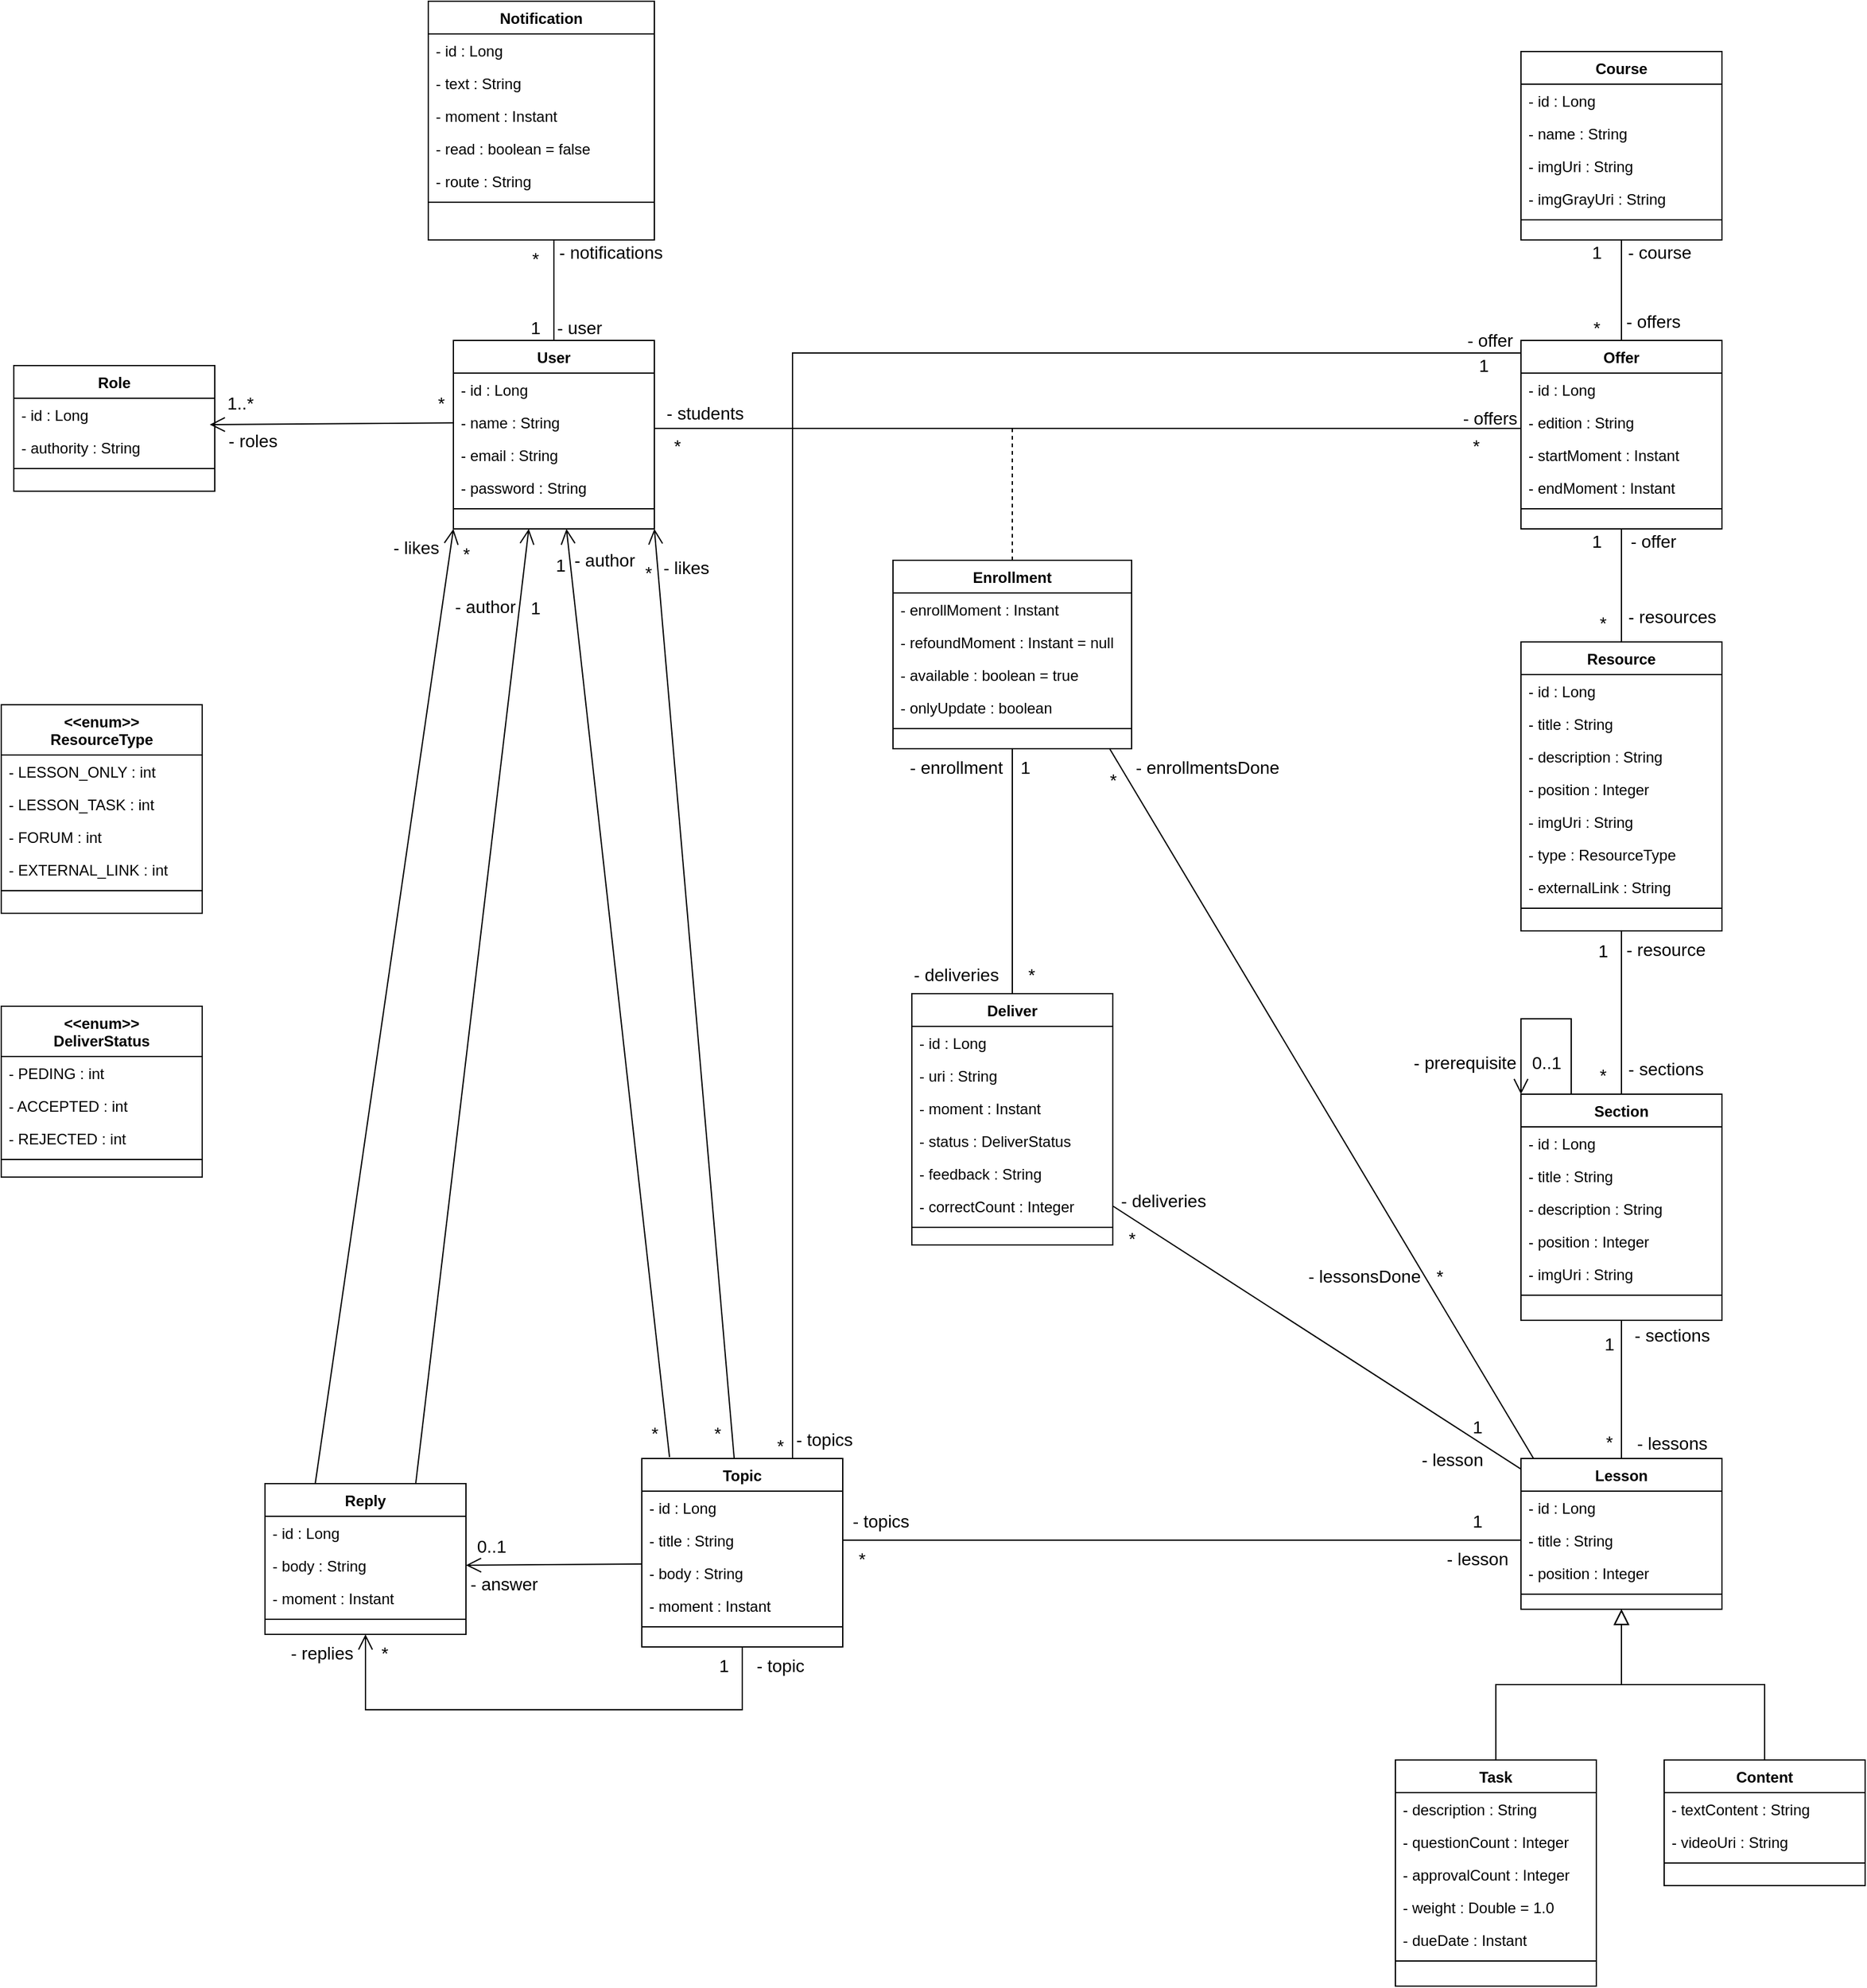 <mxfile version="20.3.0" type="device"><diagram id="C5RBs43oDa-KdzZeNtuy" name="Page-1"><mxGraphModel dx="2231" dy="2492" grid="1" gridSize="10" guides="1" tooltips="1" connect="1" arrows="1" fold="1" page="1" pageScale="1" pageWidth="827" pageHeight="1169" math="0" shadow="0"><root><mxCell id="WIyWlLk6GJQsqaUBKTNV-0"/><mxCell id="WIyWlLk6GJQsqaUBKTNV-1" parent="WIyWlLk6GJQsqaUBKTNV-0"/><mxCell id="ud2MVOKziiOfynTDVu63-86" style="edgeStyle=entityRelationEdgeStyle;rounded=0;jumpSize=6;orthogonalLoop=1;jettySize=auto;html=1;entryX=0.75;entryY=1;entryDx=0;entryDy=0;strokeWidth=1;fontFamily=Helvetica;fontSize=14;startArrow=none;startFill=0;endArrow=none;endFill=0;startSize=6;endSize=10;exitX=0.25;exitY=0;exitDx=0;exitDy=0;" edge="1" parent="WIyWlLk6GJQsqaUBKTNV-1" source="zkfFHV4jXpPFQw0GAbJ--0" target="ud2MVOKziiOfynTDVu63-80"><mxGeometry relative="1" as="geometry"/></mxCell><mxCell id="ud2MVOKziiOfynTDVu63-101" style="edgeStyle=none;rounded=0;jumpSize=6;orthogonalLoop=1;jettySize=auto;html=1;entryX=1;entryY=0.5;entryDx=0;entryDy=0;strokeWidth=1;fontFamily=Helvetica;fontSize=14;startArrow=none;startFill=0;endArrow=none;endFill=0;startSize=6;endSize=10;" edge="1" parent="WIyWlLk6GJQsqaUBKTNV-1" source="zkfFHV4jXpPFQw0GAbJ--0" target="ud2MVOKziiOfynTDVu63-93"><mxGeometry relative="1" as="geometry"/></mxCell><mxCell id="zkfFHV4jXpPFQw0GAbJ--0" value="Lesson" style="swimlane;fontStyle=1;align=center;verticalAlign=top;childLayout=stackLayout;horizontal=1;startSize=26;horizontalStack=0;resizeParent=1;resizeLast=0;collapsible=1;marginBottom=0;rounded=0;shadow=0;strokeWidth=1;" parent="WIyWlLk6GJQsqaUBKTNV-1" vertex="1"><mxGeometry x="670" y="520" width="160" height="120" as="geometry"><mxRectangle x="230" y="140" width="160" height="26" as="alternateBounds"/></mxGeometry></mxCell><mxCell id="zkfFHV4jXpPFQw0GAbJ--1" value="- id : Long" style="text;align=left;verticalAlign=top;spacingLeft=4;spacingRight=4;overflow=hidden;rotatable=0;points=[[0,0.5],[1,0.5]];portConstraint=eastwest;" parent="zkfFHV4jXpPFQw0GAbJ--0" vertex="1"><mxGeometry y="26" width="160" height="26" as="geometry"/></mxCell><mxCell id="zkfFHV4jXpPFQw0GAbJ--2" value="- title : String" style="text;align=left;verticalAlign=top;spacingLeft=4;spacingRight=4;overflow=hidden;rotatable=0;points=[[0,0.5],[1,0.5]];portConstraint=eastwest;rounded=0;shadow=0;html=0;" parent="zkfFHV4jXpPFQw0GAbJ--0" vertex="1"><mxGeometry y="52" width="160" height="26" as="geometry"/></mxCell><mxCell id="zkfFHV4jXpPFQw0GAbJ--3" value="- position : Integer" style="text;align=left;verticalAlign=top;spacingLeft=4;spacingRight=4;overflow=hidden;rotatable=0;points=[[0,0.5],[1,0.5]];portConstraint=eastwest;rounded=0;shadow=0;html=0;" parent="zkfFHV4jXpPFQw0GAbJ--0" vertex="1"><mxGeometry y="78" width="160" height="26" as="geometry"/></mxCell><mxCell id="zkfFHV4jXpPFQw0GAbJ--4" value="" style="line;html=1;strokeWidth=1;align=left;verticalAlign=middle;spacingTop=-1;spacingLeft=3;spacingRight=3;rotatable=0;labelPosition=right;points=[];portConstraint=eastwest;" parent="zkfFHV4jXpPFQw0GAbJ--0" vertex="1"><mxGeometry y="104" width="160" height="8" as="geometry"/></mxCell><mxCell id="zkfFHV4jXpPFQw0GAbJ--6" value="Task" style="swimlane;fontStyle=1;align=center;verticalAlign=top;childLayout=stackLayout;horizontal=1;startSize=26;horizontalStack=0;resizeParent=1;resizeLast=0;collapsible=1;marginBottom=0;rounded=0;shadow=0;strokeWidth=1;" parent="WIyWlLk6GJQsqaUBKTNV-1" vertex="1"><mxGeometry x="570" y="760" width="160" height="180" as="geometry"><mxRectangle x="130" y="380" width="160" height="26" as="alternateBounds"/></mxGeometry></mxCell><mxCell id="zkfFHV4jXpPFQw0GAbJ--7" value="- description : String" style="text;align=left;verticalAlign=top;spacingLeft=4;spacingRight=4;overflow=hidden;rotatable=0;points=[[0,0.5],[1,0.5]];portConstraint=eastwest;" parent="zkfFHV4jXpPFQw0GAbJ--6" vertex="1"><mxGeometry y="26" width="160" height="26" as="geometry"/></mxCell><mxCell id="zkfFHV4jXpPFQw0GAbJ--8" value="- questionCount : Integer" style="text;align=left;verticalAlign=top;spacingLeft=4;spacingRight=4;overflow=hidden;rotatable=0;points=[[0,0.5],[1,0.5]];portConstraint=eastwest;rounded=0;shadow=0;html=0;" parent="zkfFHV4jXpPFQw0GAbJ--6" vertex="1"><mxGeometry y="52" width="160" height="26" as="geometry"/></mxCell><mxCell id="ud2MVOKziiOfynTDVu63-1" value="- approvalCount : Integer" style="text;align=left;verticalAlign=top;spacingLeft=4;spacingRight=4;overflow=hidden;rotatable=0;points=[[0,0.5],[1,0.5]];portConstraint=eastwest;rounded=0;shadow=0;html=0;" vertex="1" parent="zkfFHV4jXpPFQw0GAbJ--6"><mxGeometry y="78" width="160" height="26" as="geometry"/></mxCell><mxCell id="ud2MVOKziiOfynTDVu63-2" value="- weight : Double = 1.0" style="text;align=left;verticalAlign=top;spacingLeft=4;spacingRight=4;overflow=hidden;rotatable=0;points=[[0,0.5],[1,0.5]];portConstraint=eastwest;rounded=0;shadow=0;html=0;" vertex="1" parent="zkfFHV4jXpPFQw0GAbJ--6"><mxGeometry y="104" width="160" height="26" as="geometry"/></mxCell><mxCell id="ud2MVOKziiOfynTDVu63-3" value="- dueDate : Instant" style="text;align=left;verticalAlign=top;spacingLeft=4;spacingRight=4;overflow=hidden;rotatable=0;points=[[0,0.5],[1,0.5]];portConstraint=eastwest;rounded=0;shadow=0;html=0;" vertex="1" parent="zkfFHV4jXpPFQw0GAbJ--6"><mxGeometry y="130" width="160" height="26" as="geometry"/></mxCell><mxCell id="zkfFHV4jXpPFQw0GAbJ--9" value="" style="line;html=1;strokeWidth=1;align=left;verticalAlign=middle;spacingTop=-1;spacingLeft=3;spacingRight=3;rotatable=0;labelPosition=right;points=[];portConstraint=eastwest;" parent="zkfFHV4jXpPFQw0GAbJ--6" vertex="1"><mxGeometry y="156" width="160" height="8" as="geometry"/></mxCell><mxCell id="zkfFHV4jXpPFQw0GAbJ--12" value="" style="endArrow=block;endSize=10;endFill=0;shadow=0;strokeWidth=1;rounded=0;edgeStyle=elbowEdgeStyle;elbow=vertical;" parent="WIyWlLk6GJQsqaUBKTNV-1" source="zkfFHV4jXpPFQw0GAbJ--6" target="zkfFHV4jXpPFQw0GAbJ--0" edge="1"><mxGeometry width="160" relative="1" as="geometry"><mxPoint x="650" y="603" as="sourcePoint"/><mxPoint x="650" y="603" as="targetPoint"/></mxGeometry></mxCell><mxCell id="zkfFHV4jXpPFQw0GAbJ--13" value="Content" style="swimlane;fontStyle=1;align=center;verticalAlign=top;childLayout=stackLayout;horizontal=1;startSize=26;horizontalStack=0;resizeParent=1;resizeLast=0;collapsible=1;marginBottom=0;rounded=0;shadow=0;strokeWidth=1;labelBackgroundColor=none;" parent="WIyWlLk6GJQsqaUBKTNV-1" vertex="1"><mxGeometry x="784" y="760" width="160" height="100" as="geometry"><mxRectangle x="340" y="380" width="170" height="26" as="alternateBounds"/></mxGeometry></mxCell><mxCell id="zkfFHV4jXpPFQw0GAbJ--14" value="- textContent : String" style="text;align=left;verticalAlign=top;spacingLeft=4;spacingRight=4;overflow=hidden;rotatable=0;points=[[0,0.5],[1,0.5]];portConstraint=eastwest;" parent="zkfFHV4jXpPFQw0GAbJ--13" vertex="1"><mxGeometry y="26" width="160" height="26" as="geometry"/></mxCell><mxCell id="ud2MVOKziiOfynTDVu63-0" value="- videoUri : String" style="text;align=left;verticalAlign=top;spacingLeft=4;spacingRight=4;overflow=hidden;rotatable=0;points=[[0,0.5],[1,0.5]];portConstraint=eastwest;labelBackgroundColor=#FFFFFF;" vertex="1" parent="zkfFHV4jXpPFQw0GAbJ--13"><mxGeometry y="52" width="160" height="26" as="geometry"/></mxCell><mxCell id="zkfFHV4jXpPFQw0GAbJ--15" value="" style="line;html=1;strokeWidth=1;align=left;verticalAlign=middle;spacingTop=-1;spacingLeft=3;spacingRight=3;rotatable=0;labelPosition=right;points=[];portConstraint=eastwest;" parent="zkfFHV4jXpPFQw0GAbJ--13" vertex="1"><mxGeometry y="78" width="160" height="8" as="geometry"/></mxCell><mxCell id="zkfFHV4jXpPFQw0GAbJ--16" value="" style="endArrow=block;endSize=10;endFill=0;shadow=0;strokeWidth=1;rounded=0;edgeStyle=elbowEdgeStyle;elbow=vertical;" parent="WIyWlLk6GJQsqaUBKTNV-1" source="zkfFHV4jXpPFQw0GAbJ--13" target="zkfFHV4jXpPFQw0GAbJ--0" edge="1"><mxGeometry width="160" relative="1" as="geometry"><mxPoint x="660" y="773" as="sourcePoint"/><mxPoint x="760" y="671" as="targetPoint"/></mxGeometry></mxCell><mxCell id="ud2MVOKziiOfynTDVu63-9" style="edgeStyle=orthogonalEdgeStyle;rounded=0;orthogonalLoop=1;jettySize=auto;html=1;entryX=0.5;entryY=0;entryDx=0;entryDy=0;endArrow=none;endFill=0;" edge="1" parent="WIyWlLk6GJQsqaUBKTNV-1" source="ud2MVOKziiOfynTDVu63-4" target="zkfFHV4jXpPFQw0GAbJ--0"><mxGeometry relative="1" as="geometry"/></mxCell><mxCell id="ud2MVOKziiOfynTDVu63-13" value="1" style="edgeLabel;html=1;align=center;verticalAlign=middle;resizable=0;points=[];fontSize=14;" vertex="1" connectable="0" parent="ud2MVOKziiOfynTDVu63-9"><mxGeometry x="-0.817" y="1" relative="1" as="geometry"><mxPoint x="-11" y="9" as="offset"/></mxGeometry></mxCell><mxCell id="ud2MVOKziiOfynTDVu63-14" value="- lessons" style="edgeLabel;html=1;align=center;verticalAlign=middle;resizable=0;points=[];fontSize=14;" vertex="1" connectable="0" parent="ud2MVOKziiOfynTDVu63-9"><mxGeometry x="-0.45" y="1" relative="1" as="geometry"><mxPoint x="39" y="67" as="offset"/></mxGeometry></mxCell><mxCell id="ud2MVOKziiOfynTDVu63-15" value="*" style="edgeLabel;html=1;align=center;verticalAlign=middle;resizable=0;points=[];fontSize=14;" vertex="1" connectable="0" parent="ud2MVOKziiOfynTDVu63-9"><mxGeometry x="0.75" relative="1" as="geometry"><mxPoint x="-10" as="offset"/></mxGeometry></mxCell><mxCell id="ud2MVOKziiOfynTDVu63-16" value="- sections" style="edgeLabel;html=1;align=center;verticalAlign=middle;resizable=0;points=[];fontSize=14;" vertex="1" connectable="0" parent="ud2MVOKziiOfynTDVu63-9"><mxGeometry x="0.667" relative="1" as="geometry"><mxPoint x="40" y="-80" as="offset"/></mxGeometry></mxCell><mxCell id="ud2MVOKziiOfynTDVu63-12" style="edgeStyle=orthogonalEdgeStyle;rounded=0;orthogonalLoop=1;jettySize=auto;html=1;endArrow=open;endFill=0;entryX=0;entryY=0;entryDx=0;entryDy=0;startArrow=none;startFill=0;strokeWidth=1;endSize=10;startSize=6;jumpSize=6;" edge="1" parent="WIyWlLk6GJQsqaUBKTNV-1" source="ud2MVOKziiOfynTDVu63-4" target="ud2MVOKziiOfynTDVu63-4"><mxGeometry relative="1" as="geometry"><mxPoint x="670" y="170" as="targetPoint"/><Array as="points"><mxPoint x="710" y="170"/><mxPoint x="670" y="170"/></Array></mxGeometry></mxCell><mxCell id="ud2MVOKziiOfynTDVu63-17" value="0..1" style="edgeLabel;html=1;align=center;verticalAlign=middle;resizable=0;points=[];fontSize=14;" vertex="1" connectable="0" parent="ud2MVOKziiOfynTDVu63-12"><mxGeometry x="0.688" y="2" relative="1" as="geometry"><mxPoint x="18" as="offset"/></mxGeometry></mxCell><mxCell id="ud2MVOKziiOfynTDVu63-4" value="Section" style="swimlane;fontStyle=1;align=center;verticalAlign=top;childLayout=stackLayout;horizontal=1;startSize=26;horizontalStack=0;resizeParent=1;resizeLast=0;collapsible=1;marginBottom=0;rounded=0;shadow=0;strokeWidth=1;" vertex="1" parent="WIyWlLk6GJQsqaUBKTNV-1"><mxGeometry x="670" y="230" width="160" height="180" as="geometry"><mxRectangle x="230" y="140" width="160" height="26" as="alternateBounds"/></mxGeometry></mxCell><mxCell id="ud2MVOKziiOfynTDVu63-5" value="- id : Long" style="text;align=left;verticalAlign=top;spacingLeft=4;spacingRight=4;overflow=hidden;rotatable=0;points=[[0,0.5],[1,0.5]];portConstraint=eastwest;" vertex="1" parent="ud2MVOKziiOfynTDVu63-4"><mxGeometry y="26" width="160" height="26" as="geometry"/></mxCell><mxCell id="ud2MVOKziiOfynTDVu63-6" value="- title : String" style="text;align=left;verticalAlign=top;spacingLeft=4;spacingRight=4;overflow=hidden;rotatable=0;points=[[0,0.5],[1,0.5]];portConstraint=eastwest;rounded=0;shadow=0;html=0;" vertex="1" parent="ud2MVOKziiOfynTDVu63-4"><mxGeometry y="52" width="160" height="26" as="geometry"/></mxCell><mxCell id="ud2MVOKziiOfynTDVu63-7" value="- description : String" style="text;align=left;verticalAlign=top;spacingLeft=4;spacingRight=4;overflow=hidden;rotatable=0;points=[[0,0.5],[1,0.5]];portConstraint=eastwest;rounded=0;shadow=0;html=0;" vertex="1" parent="ud2MVOKziiOfynTDVu63-4"><mxGeometry y="78" width="160" height="26" as="geometry"/></mxCell><mxCell id="ud2MVOKziiOfynTDVu63-10" value="- position : Integer" style="text;align=left;verticalAlign=top;spacingLeft=4;spacingRight=4;overflow=hidden;rotatable=0;points=[[0,0.5],[1,0.5]];portConstraint=eastwest;rounded=0;shadow=0;html=0;" vertex="1" parent="ud2MVOKziiOfynTDVu63-4"><mxGeometry y="104" width="160" height="26" as="geometry"/></mxCell><mxCell id="ud2MVOKziiOfynTDVu63-11" value="- imgUri : String" style="text;align=left;verticalAlign=top;spacingLeft=4;spacingRight=4;overflow=hidden;rotatable=0;points=[[0,0.5],[1,0.5]];portConstraint=eastwest;rounded=0;shadow=0;html=0;" vertex="1" parent="ud2MVOKziiOfynTDVu63-4"><mxGeometry y="130" width="160" height="26" as="geometry"/></mxCell><mxCell id="ud2MVOKziiOfynTDVu63-8" value="" style="line;html=1;strokeWidth=1;align=left;verticalAlign=middle;spacingTop=-1;spacingLeft=3;spacingRight=3;rotatable=0;labelPosition=right;points=[];portConstraint=eastwest;" vertex="1" parent="ud2MVOKziiOfynTDVu63-4"><mxGeometry y="156" width="160" height="8" as="geometry"/></mxCell><mxCell id="ud2MVOKziiOfynTDVu63-28" value="&lt;&lt;enum&gt;&gt;&#10;DeliverStatus" style="swimlane;fontStyle=1;align=center;verticalAlign=top;childLayout=stackLayout;horizontal=1;startSize=40;horizontalStack=0;resizeParent=1;resizeLast=0;collapsible=1;marginBottom=0;rounded=0;shadow=0;strokeWidth=1;" vertex="1" parent="WIyWlLk6GJQsqaUBKTNV-1"><mxGeometry x="-540" y="160" width="160" height="136" as="geometry"><mxRectangle x="230" y="140" width="160" height="26" as="alternateBounds"/></mxGeometry></mxCell><mxCell id="ud2MVOKziiOfynTDVu63-29" value="- PEDING : int" style="text;align=left;verticalAlign=top;spacingLeft=4;spacingRight=4;overflow=hidden;rotatable=0;points=[[0,0.5],[1,0.5]];portConstraint=eastwest;" vertex="1" parent="ud2MVOKziiOfynTDVu63-28"><mxGeometry y="40" width="160" height="26" as="geometry"/></mxCell><mxCell id="ud2MVOKziiOfynTDVu63-30" value="- ACCEPTED : int" style="text;align=left;verticalAlign=top;spacingLeft=4;spacingRight=4;overflow=hidden;rotatable=0;points=[[0,0.5],[1,0.5]];portConstraint=eastwest;rounded=0;shadow=0;html=0;" vertex="1" parent="ud2MVOKziiOfynTDVu63-28"><mxGeometry y="66" width="160" height="26" as="geometry"/></mxCell><mxCell id="ud2MVOKziiOfynTDVu63-31" value="- REJECTED : int" style="text;align=left;verticalAlign=top;spacingLeft=4;spacingRight=4;overflow=hidden;rotatable=0;points=[[0,0.5],[1,0.5]];portConstraint=eastwest;rounded=0;shadow=0;html=0;" vertex="1" parent="ud2MVOKziiOfynTDVu63-28"><mxGeometry y="92" width="160" height="26" as="geometry"/></mxCell><mxCell id="ud2MVOKziiOfynTDVu63-32" value="" style="line;html=1;strokeWidth=1;align=left;verticalAlign=middle;spacingTop=-1;spacingLeft=3;spacingRight=3;rotatable=0;labelPosition=right;points=[];portConstraint=eastwest;" vertex="1" parent="ud2MVOKziiOfynTDVu63-28"><mxGeometry y="118" width="160" height="8" as="geometry"/></mxCell><mxCell id="ud2MVOKziiOfynTDVu63-33" value="&lt;&lt;enum&gt;&gt;&#10;ResourceType" style="swimlane;fontStyle=1;align=center;verticalAlign=top;childLayout=stackLayout;horizontal=1;startSize=40;horizontalStack=0;resizeParent=1;resizeLast=0;collapsible=1;marginBottom=0;rounded=0;shadow=0;strokeWidth=1;" vertex="1" parent="WIyWlLk6GJQsqaUBKTNV-1"><mxGeometry x="-540" y="-80" width="160" height="166" as="geometry"><mxRectangle x="230" y="140" width="160" height="26" as="alternateBounds"/></mxGeometry></mxCell><mxCell id="ud2MVOKziiOfynTDVu63-34" value="- LESSON_ONLY : int" style="text;align=left;verticalAlign=top;spacingLeft=4;spacingRight=4;overflow=hidden;rotatable=0;points=[[0,0.5],[1,0.5]];portConstraint=eastwest;" vertex="1" parent="ud2MVOKziiOfynTDVu63-33"><mxGeometry y="40" width="160" height="26" as="geometry"/></mxCell><mxCell id="ud2MVOKziiOfynTDVu63-35" value="- LESSON_TASK : int" style="text;align=left;verticalAlign=top;spacingLeft=4;spacingRight=4;overflow=hidden;rotatable=0;points=[[0,0.5],[1,0.5]];portConstraint=eastwest;rounded=0;shadow=0;html=0;" vertex="1" parent="ud2MVOKziiOfynTDVu63-33"><mxGeometry y="66" width="160" height="26" as="geometry"/></mxCell><mxCell id="ud2MVOKziiOfynTDVu63-36" value="- FORUM : int" style="text;align=left;verticalAlign=top;spacingLeft=4;spacingRight=4;overflow=hidden;rotatable=0;points=[[0,0.5],[1,0.5]];portConstraint=eastwest;rounded=0;shadow=0;html=0;" vertex="1" parent="ud2MVOKziiOfynTDVu63-33"><mxGeometry y="92" width="160" height="26" as="geometry"/></mxCell><mxCell id="ud2MVOKziiOfynTDVu63-112" value="- EXTERNAL_LINK : int" style="text;align=left;verticalAlign=top;spacingLeft=4;spacingRight=4;overflow=hidden;rotatable=0;points=[[0,0.5],[1,0.5]];portConstraint=eastwest;rounded=0;shadow=0;html=0;" vertex="1" parent="ud2MVOKziiOfynTDVu63-33"><mxGeometry y="118" width="160" height="26" as="geometry"/></mxCell><mxCell id="ud2MVOKziiOfynTDVu63-37" value="" style="line;html=1;strokeWidth=1;align=left;verticalAlign=middle;spacingTop=-1;spacingLeft=3;spacingRight=3;rotatable=0;labelPosition=right;points=[];portConstraint=eastwest;" vertex="1" parent="ud2MVOKziiOfynTDVu63-33"><mxGeometry y="144" width="160" height="8" as="geometry"/></mxCell><mxCell id="ud2MVOKziiOfynTDVu63-45" style="edgeStyle=orthogonalEdgeStyle;rounded=0;jumpSize=6;orthogonalLoop=1;jettySize=auto;html=1;strokeWidth=1;fontFamily=Helvetica;fontSize=14;startArrow=none;startFill=0;endArrow=none;endFill=0;startSize=6;endSize=10;" edge="1" parent="WIyWlLk6GJQsqaUBKTNV-1" source="ud2MVOKziiOfynTDVu63-38" target="ud2MVOKziiOfynTDVu63-4"><mxGeometry relative="1" as="geometry"/></mxCell><mxCell id="ud2MVOKziiOfynTDVu63-38" value="Resource" style="swimlane;fontStyle=1;align=center;verticalAlign=top;childLayout=stackLayout;horizontal=1;startSize=26;horizontalStack=0;resizeParent=1;resizeLast=0;collapsible=1;marginBottom=0;rounded=0;shadow=0;strokeWidth=1;" vertex="1" parent="WIyWlLk6GJQsqaUBKTNV-1"><mxGeometry x="670" y="-130" width="160" height="230" as="geometry"><mxRectangle x="230" y="140" width="160" height="26" as="alternateBounds"/></mxGeometry></mxCell><mxCell id="ud2MVOKziiOfynTDVu63-39" value="- id : Long" style="text;align=left;verticalAlign=top;spacingLeft=4;spacingRight=4;overflow=hidden;rotatable=0;points=[[0,0.5],[1,0.5]];portConstraint=eastwest;" vertex="1" parent="ud2MVOKziiOfynTDVu63-38"><mxGeometry y="26" width="160" height="26" as="geometry"/></mxCell><mxCell id="ud2MVOKziiOfynTDVu63-40" value="- title : String" style="text;align=left;verticalAlign=top;spacingLeft=4;spacingRight=4;overflow=hidden;rotatable=0;points=[[0,0.5],[1,0.5]];portConstraint=eastwest;rounded=0;shadow=0;html=0;" vertex="1" parent="ud2MVOKziiOfynTDVu63-38"><mxGeometry y="52" width="160" height="26" as="geometry"/></mxCell><mxCell id="ud2MVOKziiOfynTDVu63-41" value="- description : String" style="text;align=left;verticalAlign=top;spacingLeft=4;spacingRight=4;overflow=hidden;rotatable=0;points=[[0,0.5],[1,0.5]];portConstraint=eastwest;rounded=0;shadow=0;html=0;" vertex="1" parent="ud2MVOKziiOfynTDVu63-38"><mxGeometry y="78" width="160" height="26" as="geometry"/></mxCell><mxCell id="ud2MVOKziiOfynTDVu63-42" value="- position : Integer" style="text;align=left;verticalAlign=top;spacingLeft=4;spacingRight=4;overflow=hidden;rotatable=0;points=[[0,0.5],[1,0.5]];portConstraint=eastwest;rounded=0;shadow=0;html=0;" vertex="1" parent="ud2MVOKziiOfynTDVu63-38"><mxGeometry y="104" width="160" height="26" as="geometry"/></mxCell><mxCell id="ud2MVOKziiOfynTDVu63-43" value="- imgUri : String" style="text;align=left;verticalAlign=top;spacingLeft=4;spacingRight=4;overflow=hidden;rotatable=0;points=[[0,0.5],[1,0.5]];portConstraint=eastwest;rounded=0;shadow=0;html=0;" vertex="1" parent="ud2MVOKziiOfynTDVu63-38"><mxGeometry y="130" width="160" height="26" as="geometry"/></mxCell><mxCell id="ud2MVOKziiOfynTDVu63-51" value="- type : ResourceType" style="text;align=left;verticalAlign=top;spacingLeft=4;spacingRight=4;overflow=hidden;rotatable=0;points=[[0,0.5],[1,0.5]];portConstraint=eastwest;rounded=0;shadow=0;html=0;" vertex="1" parent="ud2MVOKziiOfynTDVu63-38"><mxGeometry y="156" width="160" height="26" as="geometry"/></mxCell><mxCell id="ud2MVOKziiOfynTDVu63-52" value="- externalLink : String" style="text;align=left;verticalAlign=top;spacingLeft=4;spacingRight=4;overflow=hidden;rotatable=0;points=[[0,0.5],[1,0.5]];portConstraint=eastwest;rounded=0;shadow=0;html=0;" vertex="1" parent="ud2MVOKziiOfynTDVu63-38"><mxGeometry y="182" width="160" height="26" as="geometry"/></mxCell><mxCell id="ud2MVOKziiOfynTDVu63-44" value="" style="line;html=1;strokeWidth=1;align=left;verticalAlign=middle;spacingTop=-1;spacingLeft=3;spacingRight=3;rotatable=0;labelPosition=right;points=[];portConstraint=eastwest;" vertex="1" parent="ud2MVOKziiOfynTDVu63-38"><mxGeometry y="208" width="160" height="8" as="geometry"/></mxCell><mxCell id="ud2MVOKziiOfynTDVu63-47" value="1" style="text;html=1;align=center;verticalAlign=middle;resizable=0;points=[];autosize=1;strokeColor=none;fillColor=none;fontSize=14;fontFamily=Helvetica;" vertex="1" parent="WIyWlLk6GJQsqaUBKTNV-1"><mxGeometry x="720" y="101" width="30" height="30" as="geometry"/></mxCell><mxCell id="ud2MVOKziiOfynTDVu63-48" value="- resource" style="text;html=1;align=center;verticalAlign=middle;resizable=0;points=[];autosize=1;strokeColor=none;fillColor=none;fontSize=14;fontFamily=Helvetica;" vertex="1" parent="WIyWlLk6GJQsqaUBKTNV-1"><mxGeometry x="740" y="100" width="90" height="30" as="geometry"/></mxCell><mxCell id="ud2MVOKziiOfynTDVu63-49" value="*" style="text;html=1;align=center;verticalAlign=middle;resizable=0;points=[];autosize=1;strokeColor=none;fillColor=none;fontSize=14;fontFamily=Helvetica;" vertex="1" parent="WIyWlLk6GJQsqaUBKTNV-1"><mxGeometry x="720" y="200" width="30" height="30" as="geometry"/></mxCell><mxCell id="ud2MVOKziiOfynTDVu63-50" value="- sections" style="text;html=1;align=center;verticalAlign=middle;resizable=0;points=[];autosize=1;strokeColor=none;fillColor=none;fontSize=14;fontFamily=Helvetica;" vertex="1" parent="WIyWlLk6GJQsqaUBKTNV-1"><mxGeometry x="745" y="195" width="80" height="30" as="geometry"/></mxCell><mxCell id="ud2MVOKziiOfynTDVu63-60" style="edgeStyle=orthogonalEdgeStyle;rounded=0;jumpSize=6;orthogonalLoop=1;jettySize=auto;html=1;entryX=0.5;entryY=0;entryDx=0;entryDy=0;strokeWidth=1;fontFamily=Helvetica;fontSize=14;startArrow=none;startFill=0;endArrow=none;endFill=0;startSize=6;endSize=10;" edge="1" parent="WIyWlLk6GJQsqaUBKTNV-1" source="ud2MVOKziiOfynTDVu63-53" target="ud2MVOKziiOfynTDVu63-38"><mxGeometry relative="1" as="geometry"/></mxCell><mxCell id="ud2MVOKziiOfynTDVu63-53" value="Offer" style="swimlane;fontStyle=1;align=center;verticalAlign=top;childLayout=stackLayout;horizontal=1;startSize=26;horizontalStack=0;resizeParent=1;resizeLast=0;collapsible=1;marginBottom=0;rounded=0;shadow=0;strokeWidth=1;" vertex="1" parent="WIyWlLk6GJQsqaUBKTNV-1"><mxGeometry x="670" y="-370" width="160" height="150" as="geometry"><mxRectangle x="130" y="380" width="160" height="26" as="alternateBounds"/></mxGeometry></mxCell><mxCell id="ud2MVOKziiOfynTDVu63-54" value="- id : Long" style="text;align=left;verticalAlign=top;spacingLeft=4;spacingRight=4;overflow=hidden;rotatable=0;points=[[0,0.5],[1,0.5]];portConstraint=eastwest;" vertex="1" parent="ud2MVOKziiOfynTDVu63-53"><mxGeometry y="26" width="160" height="26" as="geometry"/></mxCell><mxCell id="ud2MVOKziiOfynTDVu63-55" value="- edition : String" style="text;align=left;verticalAlign=top;spacingLeft=4;spacingRight=4;overflow=hidden;rotatable=0;points=[[0,0.5],[1,0.5]];portConstraint=eastwest;rounded=0;shadow=0;html=0;" vertex="1" parent="ud2MVOKziiOfynTDVu63-53"><mxGeometry y="52" width="160" height="26" as="geometry"/></mxCell><mxCell id="ud2MVOKziiOfynTDVu63-56" value="- startMoment : Instant" style="text;align=left;verticalAlign=top;spacingLeft=4;spacingRight=4;overflow=hidden;rotatable=0;points=[[0,0.5],[1,0.5]];portConstraint=eastwest;rounded=0;shadow=0;html=0;" vertex="1" parent="ud2MVOKziiOfynTDVu63-53"><mxGeometry y="78" width="160" height="26" as="geometry"/></mxCell><mxCell id="ud2MVOKziiOfynTDVu63-57" value="- endMoment : Instant" style="text;align=left;verticalAlign=top;spacingLeft=4;spacingRight=4;overflow=hidden;rotatable=0;points=[[0,0.5],[1,0.5]];portConstraint=eastwest;rounded=0;shadow=0;html=0;" vertex="1" parent="ud2MVOKziiOfynTDVu63-53"><mxGeometry y="104" width="160" height="26" as="geometry"/></mxCell><mxCell id="ud2MVOKziiOfynTDVu63-59" value="" style="line;html=1;strokeWidth=1;align=left;verticalAlign=middle;spacingTop=-1;spacingLeft=3;spacingRight=3;rotatable=0;labelPosition=right;points=[];portConstraint=eastwest;" vertex="1" parent="ud2MVOKziiOfynTDVu63-53"><mxGeometry y="130" width="160" height="8" as="geometry"/></mxCell><mxCell id="ud2MVOKziiOfynTDVu63-61" value="1" style="text;html=1;align=center;verticalAlign=middle;resizable=0;points=[];autosize=1;strokeColor=none;fillColor=none;fontSize=14;fontFamily=Helvetica;" vertex="1" parent="WIyWlLk6GJQsqaUBKTNV-1"><mxGeometry x="715" y="-225" width="30" height="30" as="geometry"/></mxCell><mxCell id="ud2MVOKziiOfynTDVu63-62" value="- offer" style="text;html=1;align=center;verticalAlign=middle;resizable=0;points=[];autosize=1;strokeColor=none;fillColor=none;fontSize=14;fontFamily=Helvetica;" vertex="1" parent="WIyWlLk6GJQsqaUBKTNV-1"><mxGeometry x="745" y="-225" width="60" height="30" as="geometry"/></mxCell><mxCell id="ud2MVOKziiOfynTDVu63-64" value="*" style="text;html=1;align=center;verticalAlign=middle;resizable=0;points=[];autosize=1;strokeColor=none;fillColor=none;fontSize=14;fontFamily=Helvetica;" vertex="1" parent="WIyWlLk6GJQsqaUBKTNV-1"><mxGeometry x="720" y="-160" width="30" height="30" as="geometry"/></mxCell><mxCell id="ud2MVOKziiOfynTDVu63-65" value="- resources" style="text;html=1;align=center;verticalAlign=middle;resizable=0;points=[];autosize=1;strokeColor=none;fillColor=none;fontSize=14;fontFamily=Helvetica;" vertex="1" parent="WIyWlLk6GJQsqaUBKTNV-1"><mxGeometry x="745" y="-165" width="90" height="30" as="geometry"/></mxCell><mxCell id="ud2MVOKziiOfynTDVu63-73" style="edgeStyle=orthogonalEdgeStyle;rounded=0;jumpSize=6;orthogonalLoop=1;jettySize=auto;html=1;entryX=0.5;entryY=0;entryDx=0;entryDy=0;strokeWidth=1;fontFamily=Helvetica;fontSize=14;startArrow=none;startFill=0;endArrow=none;endFill=0;startSize=6;endSize=10;" edge="1" parent="WIyWlLk6GJQsqaUBKTNV-1" source="ud2MVOKziiOfynTDVu63-66" target="ud2MVOKziiOfynTDVu63-53"><mxGeometry relative="1" as="geometry"/></mxCell><mxCell id="ud2MVOKziiOfynTDVu63-66" value="Course" style="swimlane;fontStyle=1;align=center;verticalAlign=top;childLayout=stackLayout;horizontal=1;startSize=26;horizontalStack=0;resizeParent=1;resizeLast=0;collapsible=1;marginBottom=0;rounded=0;shadow=0;strokeWidth=1;" vertex="1" parent="WIyWlLk6GJQsqaUBKTNV-1"><mxGeometry x="670" y="-600" width="160" height="150" as="geometry"><mxRectangle x="130" y="380" width="160" height="26" as="alternateBounds"/></mxGeometry></mxCell><mxCell id="ud2MVOKziiOfynTDVu63-67" value="- id : Long" style="text;align=left;verticalAlign=top;spacingLeft=4;spacingRight=4;overflow=hidden;rotatable=0;points=[[0,0.5],[1,0.5]];portConstraint=eastwest;" vertex="1" parent="ud2MVOKziiOfynTDVu63-66"><mxGeometry y="26" width="160" height="26" as="geometry"/></mxCell><mxCell id="ud2MVOKziiOfynTDVu63-68" value="- name : String" style="text;align=left;verticalAlign=top;spacingLeft=4;spacingRight=4;overflow=hidden;rotatable=0;points=[[0,0.5],[1,0.5]];portConstraint=eastwest;rounded=0;shadow=0;html=0;" vertex="1" parent="ud2MVOKziiOfynTDVu63-66"><mxGeometry y="52" width="160" height="26" as="geometry"/></mxCell><mxCell id="ud2MVOKziiOfynTDVu63-69" value="- imgUri : String" style="text;align=left;verticalAlign=top;spacingLeft=4;spacingRight=4;overflow=hidden;rotatable=0;points=[[0,0.5],[1,0.5]];portConstraint=eastwest;rounded=0;shadow=0;html=0;" vertex="1" parent="ud2MVOKziiOfynTDVu63-66"><mxGeometry y="78" width="160" height="26" as="geometry"/></mxCell><mxCell id="ud2MVOKziiOfynTDVu63-70" value="- imgGrayUri : String" style="text;align=left;verticalAlign=top;spacingLeft=4;spacingRight=4;overflow=hidden;rotatable=0;points=[[0,0.5],[1,0.5]];portConstraint=eastwest;rounded=0;shadow=0;html=0;" vertex="1" parent="ud2MVOKziiOfynTDVu63-66"><mxGeometry y="104" width="160" height="26" as="geometry"/></mxCell><mxCell id="ud2MVOKziiOfynTDVu63-71" value="" style="line;html=1;strokeWidth=1;align=left;verticalAlign=middle;spacingTop=-1;spacingLeft=3;spacingRight=3;rotatable=0;labelPosition=right;points=[];portConstraint=eastwest;" vertex="1" parent="ud2MVOKziiOfynTDVu63-66"><mxGeometry y="130" width="160" height="8" as="geometry"/></mxCell><mxCell id="ud2MVOKziiOfynTDVu63-74" value="1" style="text;html=1;align=center;verticalAlign=middle;resizable=0;points=[];autosize=1;strokeColor=none;fillColor=none;fontSize=14;fontFamily=Helvetica;" vertex="1" parent="WIyWlLk6GJQsqaUBKTNV-1"><mxGeometry x="715" y="-455" width="30" height="30" as="geometry"/></mxCell><mxCell id="ud2MVOKziiOfynTDVu63-77" value="- course" style="text;html=1;align=center;verticalAlign=middle;resizable=0;points=[];autosize=1;strokeColor=none;fillColor=none;fontSize=14;fontFamily=Helvetica;" vertex="1" parent="WIyWlLk6GJQsqaUBKTNV-1"><mxGeometry x="745" y="-455" width="70" height="30" as="geometry"/></mxCell><mxCell id="ud2MVOKziiOfynTDVu63-78" value="- offers" style="text;html=1;align=center;verticalAlign=middle;resizable=0;points=[];autosize=1;strokeColor=none;fillColor=none;fontSize=14;fontFamily=Helvetica;" vertex="1" parent="WIyWlLk6GJQsqaUBKTNV-1"><mxGeometry x="740" y="-400" width="70" height="30" as="geometry"/></mxCell><mxCell id="ud2MVOKziiOfynTDVu63-79" value="*" style="text;html=1;align=center;verticalAlign=middle;resizable=0;points=[];autosize=1;strokeColor=none;fillColor=none;fontSize=14;fontFamily=Helvetica;" vertex="1" parent="WIyWlLk6GJQsqaUBKTNV-1"><mxGeometry x="715" y="-395" width="30" height="30" as="geometry"/></mxCell><mxCell id="ud2MVOKziiOfynTDVu63-192" style="edgeStyle=none;rounded=0;jumpSize=6;orthogonalLoop=1;jettySize=auto;html=1;dashed=1;strokeWidth=1;fontFamily=Helvetica;fontSize=14;startArrow=none;startFill=0;endArrow=none;endFill=0;startSize=6;endSize=10;" edge="1" parent="WIyWlLk6GJQsqaUBKTNV-1" source="ud2MVOKziiOfynTDVu63-80"><mxGeometry relative="1" as="geometry"><mxPoint x="265" y="-300" as="targetPoint"/></mxGeometry></mxCell><mxCell id="ud2MVOKziiOfynTDVu63-80" value="Enrollment" style="swimlane;fontStyle=1;align=center;verticalAlign=top;childLayout=stackLayout;horizontal=1;startSize=26;horizontalStack=0;resizeParent=1;resizeLast=0;collapsible=1;marginBottom=0;rounded=0;shadow=0;strokeWidth=1;" vertex="1" parent="WIyWlLk6GJQsqaUBKTNV-1"><mxGeometry x="170" y="-195" width="190" height="150" as="geometry"><mxRectangle x="130" y="380" width="160" height="26" as="alternateBounds"/></mxGeometry></mxCell><mxCell id="ud2MVOKziiOfynTDVu63-81" value="- enrollMoment : Instant" style="text;align=left;verticalAlign=top;spacingLeft=4;spacingRight=4;overflow=hidden;rotatable=0;points=[[0,0.5],[1,0.5]];portConstraint=eastwest;" vertex="1" parent="ud2MVOKziiOfynTDVu63-80"><mxGeometry y="26" width="190" height="26" as="geometry"/></mxCell><mxCell id="ud2MVOKziiOfynTDVu63-82" value="- refoundMoment : Instant = null" style="text;align=left;verticalAlign=top;spacingLeft=4;spacingRight=4;overflow=hidden;rotatable=0;points=[[0,0.5],[1,0.5]];portConstraint=eastwest;rounded=0;shadow=0;html=0;" vertex="1" parent="ud2MVOKziiOfynTDVu63-80"><mxGeometry y="52" width="190" height="26" as="geometry"/></mxCell><mxCell id="ud2MVOKziiOfynTDVu63-83" value="- available : boolean = true" style="text;align=left;verticalAlign=top;spacingLeft=4;spacingRight=4;overflow=hidden;rotatable=0;points=[[0,0.5],[1,0.5]];portConstraint=eastwest;rounded=0;shadow=0;html=0;" vertex="1" parent="ud2MVOKziiOfynTDVu63-80"><mxGeometry y="78" width="190" height="26" as="geometry"/></mxCell><mxCell id="ud2MVOKziiOfynTDVu63-84" value="- onlyUpdate : boolean" style="text;align=left;verticalAlign=top;spacingLeft=4;spacingRight=4;overflow=hidden;rotatable=0;points=[[0,0.5],[1,0.5]];portConstraint=eastwest;rounded=0;shadow=0;html=0;" vertex="1" parent="ud2MVOKziiOfynTDVu63-80"><mxGeometry y="104" width="190" height="26" as="geometry"/></mxCell><mxCell id="ud2MVOKziiOfynTDVu63-85" value="" style="line;html=1;strokeWidth=1;align=left;verticalAlign=middle;spacingTop=-1;spacingLeft=3;spacingRight=3;rotatable=0;labelPosition=right;points=[];portConstraint=eastwest;" vertex="1" parent="ud2MVOKziiOfynTDVu63-80"><mxGeometry y="130" width="190" height="8" as="geometry"/></mxCell><mxCell id="ud2MVOKziiOfynTDVu63-96" style="rounded=0;jumpSize=6;orthogonalLoop=1;jettySize=auto;html=1;entryX=0.5;entryY=1;entryDx=0;entryDy=0;strokeWidth=1;fontFamily=Helvetica;fontSize=14;startArrow=none;startFill=0;endArrow=none;endFill=0;startSize=6;endSize=10;exitX=0.5;exitY=0;exitDx=0;exitDy=0;" edge="1" parent="WIyWlLk6GJQsqaUBKTNV-1" source="ud2MVOKziiOfynTDVu63-87" target="ud2MVOKziiOfynTDVu63-80"><mxGeometry relative="1" as="geometry"/></mxCell><mxCell id="ud2MVOKziiOfynTDVu63-87" value="Deliver" style="swimlane;fontStyle=1;align=center;verticalAlign=top;childLayout=stackLayout;horizontal=1;startSize=26;horizontalStack=0;resizeParent=1;resizeLast=0;collapsible=1;marginBottom=0;rounded=0;shadow=0;strokeWidth=1;" vertex="1" parent="WIyWlLk6GJQsqaUBKTNV-1"><mxGeometry x="185" y="150" width="160" height="200" as="geometry"><mxRectangle x="230" y="140" width="160" height="26" as="alternateBounds"/></mxGeometry></mxCell><mxCell id="ud2MVOKziiOfynTDVu63-88" value="- id : Long" style="text;align=left;verticalAlign=top;spacingLeft=4;spacingRight=4;overflow=hidden;rotatable=0;points=[[0,0.5],[1,0.5]];portConstraint=eastwest;" vertex="1" parent="ud2MVOKziiOfynTDVu63-87"><mxGeometry y="26" width="160" height="26" as="geometry"/></mxCell><mxCell id="ud2MVOKziiOfynTDVu63-89" value="- uri : String" style="text;align=left;verticalAlign=top;spacingLeft=4;spacingRight=4;overflow=hidden;rotatable=0;points=[[0,0.5],[1,0.5]];portConstraint=eastwest;rounded=0;shadow=0;html=0;" vertex="1" parent="ud2MVOKziiOfynTDVu63-87"><mxGeometry y="52" width="160" height="26" as="geometry"/></mxCell><mxCell id="ud2MVOKziiOfynTDVu63-90" value="- moment : Instant" style="text;align=left;verticalAlign=top;spacingLeft=4;spacingRight=4;overflow=hidden;rotatable=0;points=[[0,0.5],[1,0.5]];portConstraint=eastwest;rounded=0;shadow=0;html=0;" vertex="1" parent="ud2MVOKziiOfynTDVu63-87"><mxGeometry y="78" width="160" height="26" as="geometry"/></mxCell><mxCell id="ud2MVOKziiOfynTDVu63-91" value="- status : DeliverStatus" style="text;align=left;verticalAlign=top;spacingLeft=4;spacingRight=4;overflow=hidden;rotatable=0;points=[[0,0.5],[1,0.5]];portConstraint=eastwest;rounded=0;shadow=0;html=0;" vertex="1" parent="ud2MVOKziiOfynTDVu63-87"><mxGeometry y="104" width="160" height="26" as="geometry"/></mxCell><mxCell id="ud2MVOKziiOfynTDVu63-92" value="- feedback : String" style="text;align=left;verticalAlign=top;spacingLeft=4;spacingRight=4;overflow=hidden;rotatable=0;points=[[0,0.5],[1,0.5]];portConstraint=eastwest;rounded=0;shadow=0;html=0;" vertex="1" parent="ud2MVOKziiOfynTDVu63-87"><mxGeometry y="130" width="160" height="26" as="geometry"/></mxCell><mxCell id="ud2MVOKziiOfynTDVu63-93" value="- correctCount : Integer" style="text;align=left;verticalAlign=top;spacingLeft=4;spacingRight=4;overflow=hidden;rotatable=0;points=[[0,0.5],[1,0.5]];portConstraint=eastwest;rounded=0;shadow=0;html=0;" vertex="1" parent="ud2MVOKziiOfynTDVu63-87"><mxGeometry y="156" width="160" height="26" as="geometry"/></mxCell><mxCell id="ud2MVOKziiOfynTDVu63-95" value="" style="line;html=1;strokeWidth=1;align=left;verticalAlign=middle;spacingTop=-1;spacingLeft=3;spacingRight=3;rotatable=0;labelPosition=right;points=[];portConstraint=eastwest;" vertex="1" parent="ud2MVOKziiOfynTDVu63-87"><mxGeometry y="182" width="160" height="8" as="geometry"/></mxCell><mxCell id="ud2MVOKziiOfynTDVu63-97" value="1" style="text;html=1;align=center;verticalAlign=middle;resizable=0;points=[];autosize=1;strokeColor=none;fillColor=none;fontSize=14;fontFamily=Helvetica;" vertex="1" parent="WIyWlLk6GJQsqaUBKTNV-1"><mxGeometry x="260" y="-45" width="30" height="30" as="geometry"/></mxCell><mxCell id="ud2MVOKziiOfynTDVu63-98" value="- enrollment" style="text;html=1;align=center;verticalAlign=middle;resizable=0;points=[];autosize=1;strokeColor=none;fillColor=none;fontSize=14;fontFamily=Helvetica;" vertex="1" parent="WIyWlLk6GJQsqaUBKTNV-1"><mxGeometry x="170" y="-45" width="100" height="30" as="geometry"/></mxCell><mxCell id="ud2MVOKziiOfynTDVu63-99" value="- deliveries" style="text;html=1;align=center;verticalAlign=middle;resizable=0;points=[];autosize=1;strokeColor=none;fillColor=none;fontSize=14;fontFamily=Helvetica;" vertex="1" parent="WIyWlLk6GJQsqaUBKTNV-1"><mxGeometry x="175" y="120" width="90" height="30" as="geometry"/></mxCell><mxCell id="ud2MVOKziiOfynTDVu63-100" value="*" style="text;html=1;align=center;verticalAlign=middle;resizable=0;points=[];autosize=1;strokeColor=none;fillColor=none;fontSize=14;fontFamily=Helvetica;" vertex="1" parent="WIyWlLk6GJQsqaUBKTNV-1"><mxGeometry x="265" y="120" width="30" height="30" as="geometry"/></mxCell><mxCell id="ud2MVOKziiOfynTDVu63-102" value="- deliveries" style="text;html=1;align=center;verticalAlign=middle;resizable=0;points=[];autosize=1;strokeColor=none;fillColor=none;fontSize=14;fontFamily=Helvetica;" vertex="1" parent="WIyWlLk6GJQsqaUBKTNV-1"><mxGeometry x="340" y="300" width="90" height="30" as="geometry"/></mxCell><mxCell id="ud2MVOKziiOfynTDVu63-103" value="*" style="text;html=1;align=center;verticalAlign=middle;resizable=0;points=[];autosize=1;strokeColor=none;fillColor=none;fontSize=14;fontFamily=Helvetica;" vertex="1" parent="WIyWlLk6GJQsqaUBKTNV-1"><mxGeometry x="345" y="330" width="30" height="30" as="geometry"/></mxCell><mxCell id="ud2MVOKziiOfynTDVu63-104" value="- enrollmentsDone" style="text;html=1;align=center;verticalAlign=middle;resizable=0;points=[];autosize=1;strokeColor=none;fillColor=none;fontSize=14;fontFamily=Helvetica;" vertex="1" parent="WIyWlLk6GJQsqaUBKTNV-1"><mxGeometry x="350" y="-45" width="140" height="30" as="geometry"/></mxCell><mxCell id="ud2MVOKziiOfynTDVu63-105" value="*" style="text;html=1;align=center;verticalAlign=middle;resizable=0;points=[];autosize=1;strokeColor=none;fillColor=none;fontSize=14;fontFamily=Helvetica;" vertex="1" parent="WIyWlLk6GJQsqaUBKTNV-1"><mxGeometry x="330" y="-35" width="30" height="30" as="geometry"/></mxCell><mxCell id="ud2MVOKziiOfynTDVu63-106" value="- prerequisite" style="text;html=1;align=center;verticalAlign=middle;resizable=0;points=[];autosize=1;strokeColor=none;fillColor=none;fontSize=14;fontFamily=Helvetica;" vertex="1" parent="WIyWlLk6GJQsqaUBKTNV-1"><mxGeometry x="570" y="190" width="110" height="30" as="geometry"/></mxCell><mxCell id="ud2MVOKziiOfynTDVu63-107" value="- lesson" style="text;html=1;align=center;verticalAlign=middle;resizable=0;points=[];autosize=1;strokeColor=none;fillColor=none;fontSize=14;fontFamily=Helvetica;" vertex="1" parent="WIyWlLk6GJQsqaUBKTNV-1"><mxGeometry x="580" y="506" width="70" height="30" as="geometry"/></mxCell><mxCell id="ud2MVOKziiOfynTDVu63-108" value="1" style="text;html=1;align=center;verticalAlign=middle;resizable=0;points=[];autosize=1;strokeColor=none;fillColor=none;fontSize=14;fontFamily=Helvetica;" vertex="1" parent="WIyWlLk6GJQsqaUBKTNV-1"><mxGeometry x="620" y="480" width="30" height="30" as="geometry"/></mxCell><mxCell id="ud2MVOKziiOfynTDVu63-109" value="- lessonsDone" style="text;html=1;align=center;verticalAlign=middle;resizable=0;points=[];autosize=1;strokeColor=none;fillColor=none;fontSize=14;fontFamily=Helvetica;" vertex="1" parent="WIyWlLk6GJQsqaUBKTNV-1"><mxGeometry x="490" y="360" width="110" height="30" as="geometry"/></mxCell><mxCell id="ud2MVOKziiOfynTDVu63-110" value="*" style="text;html=1;align=center;verticalAlign=middle;resizable=0;points=[];autosize=1;strokeColor=none;fillColor=none;fontSize=14;fontFamily=Helvetica;" vertex="1" parent="WIyWlLk6GJQsqaUBKTNV-1"><mxGeometry x="590" y="360" width="30" height="30" as="geometry"/></mxCell><mxCell id="ud2MVOKziiOfynTDVu63-125" style="edgeStyle=orthogonalEdgeStyle;rounded=0;jumpSize=6;orthogonalLoop=1;jettySize=auto;html=1;entryX=0;entryY=0.5;entryDx=0;entryDy=0;strokeWidth=1;fontFamily=Helvetica;fontSize=14;startArrow=none;startFill=0;endArrow=none;endFill=0;startSize=6;endSize=10;exitX=0.75;exitY=0;exitDx=0;exitDy=0;" edge="1" parent="WIyWlLk6GJQsqaUBKTNV-1" source="ud2MVOKziiOfynTDVu63-113" target="ud2MVOKziiOfynTDVu63-54"><mxGeometry relative="1" as="geometry"><Array as="points"><mxPoint x="90" y="-360"/><mxPoint x="670" y="-360"/></Array></mxGeometry></mxCell><mxCell id="ud2MVOKziiOfynTDVu63-132" style="rounded=0;jumpSize=6;orthogonalLoop=1;jettySize=auto;html=1;entryX=1;entryY=0.5;entryDx=0;entryDy=0;strokeWidth=1;fontFamily=Helvetica;fontSize=14;startArrow=none;startFill=0;endArrow=open;endFill=0;startSize=6;endSize=10;exitX=0;exitY=0.231;exitDx=0;exitDy=0;exitPerimeter=0;" edge="1" parent="WIyWlLk6GJQsqaUBKTNV-1" source="ud2MVOKziiOfynTDVu63-116" target="ud2MVOKziiOfynTDVu63-128"><mxGeometry relative="1" as="geometry"/></mxCell><mxCell id="ud2MVOKziiOfynTDVu63-138" style="edgeStyle=orthogonalEdgeStyle;rounded=0;jumpSize=6;orthogonalLoop=1;jettySize=auto;html=1;entryX=0.5;entryY=1;entryDx=0;entryDy=0;strokeWidth=1;fontFamily=Helvetica;fontSize=14;startArrow=none;startFill=0;endArrow=open;endFill=0;startSize=6;endSize=10;exitX=0.5;exitY=1;exitDx=0;exitDy=0;" edge="1" parent="WIyWlLk6GJQsqaUBKTNV-1" source="ud2MVOKziiOfynTDVu63-113" target="ud2MVOKziiOfynTDVu63-126"><mxGeometry relative="1" as="geometry"><mxPoint x="50" y="720" as="sourcePoint"/><Array as="points"><mxPoint x="50" y="720"/><mxPoint x="-250" y="720"/></Array></mxGeometry></mxCell><mxCell id="ud2MVOKziiOfynTDVu63-169" style="rounded=0;jumpSize=6;orthogonalLoop=1;jettySize=auto;html=1;strokeWidth=1;fontFamily=Helvetica;fontSize=14;startArrow=none;startFill=0;endArrow=open;endFill=0;startSize=6;endSize=10;exitX=0.138;exitY=-0.007;exitDx=0;exitDy=0;exitPerimeter=0;" edge="1" parent="WIyWlLk6GJQsqaUBKTNV-1" source="ud2MVOKziiOfynTDVu63-113"><mxGeometry relative="1" as="geometry"><mxPoint x="-90" y="-220" as="targetPoint"/></mxGeometry></mxCell><mxCell id="ud2MVOKziiOfynTDVu63-170" style="edgeStyle=none;rounded=0;jumpSize=6;orthogonalLoop=1;jettySize=auto;html=1;strokeWidth=1;fontFamily=Helvetica;fontSize=14;startArrow=none;startFill=0;endArrow=open;endFill=0;startSize=6;endSize=10;" edge="1" parent="WIyWlLk6GJQsqaUBKTNV-1" source="ud2MVOKziiOfynTDVu63-113"><mxGeometry relative="1" as="geometry"><mxPoint x="-20" y="-220" as="targetPoint"/></mxGeometry></mxCell><mxCell id="ud2MVOKziiOfynTDVu63-113" value="Topic" style="swimlane;fontStyle=1;align=center;verticalAlign=top;childLayout=stackLayout;horizontal=1;startSize=26;horizontalStack=0;resizeParent=1;resizeLast=0;collapsible=1;marginBottom=0;rounded=0;shadow=0;strokeWidth=1;" vertex="1" parent="WIyWlLk6GJQsqaUBKTNV-1"><mxGeometry x="-30" y="520" width="160" height="150" as="geometry"><mxRectangle x="230" y="140" width="160" height="26" as="alternateBounds"/></mxGeometry></mxCell><mxCell id="ud2MVOKziiOfynTDVu63-114" value="- id : Long" style="text;align=left;verticalAlign=top;spacingLeft=4;spacingRight=4;overflow=hidden;rotatable=0;points=[[0,0.5],[1,0.5]];portConstraint=eastwest;" vertex="1" parent="ud2MVOKziiOfynTDVu63-113"><mxGeometry y="26" width="160" height="26" as="geometry"/></mxCell><mxCell id="ud2MVOKziiOfynTDVu63-115" value="- title : String" style="text;align=left;verticalAlign=top;spacingLeft=4;spacingRight=4;overflow=hidden;rotatable=0;points=[[0,0.5],[1,0.5]];portConstraint=eastwest;rounded=0;shadow=0;html=0;" vertex="1" parent="ud2MVOKziiOfynTDVu63-113"><mxGeometry y="52" width="160" height="26" as="geometry"/></mxCell><mxCell id="ud2MVOKziiOfynTDVu63-116" value="- body : String" style="text;align=left;verticalAlign=top;spacingLeft=4;spacingRight=4;overflow=hidden;rotatable=0;points=[[0,0.5],[1,0.5]];portConstraint=eastwest;rounded=0;shadow=0;html=0;" vertex="1" parent="ud2MVOKziiOfynTDVu63-113"><mxGeometry y="78" width="160" height="26" as="geometry"/></mxCell><mxCell id="ud2MVOKziiOfynTDVu63-118" value="- moment : Instant" style="text;align=left;verticalAlign=top;spacingLeft=4;spacingRight=4;overflow=hidden;rotatable=0;points=[[0,0.5],[1,0.5]];portConstraint=eastwest;rounded=0;shadow=0;html=0;" vertex="1" parent="ud2MVOKziiOfynTDVu63-113"><mxGeometry y="104" width="160" height="26" as="geometry"/></mxCell><mxCell id="ud2MVOKziiOfynTDVu63-117" value="" style="line;html=1;strokeWidth=1;align=left;verticalAlign=middle;spacingTop=-1;spacingLeft=3;spacingRight=3;rotatable=0;labelPosition=right;points=[];portConstraint=eastwest;" vertex="1" parent="ud2MVOKziiOfynTDVu63-113"><mxGeometry y="130" width="160" height="8" as="geometry"/></mxCell><mxCell id="ud2MVOKziiOfynTDVu63-120" style="edgeStyle=none;rounded=0;jumpSize=6;orthogonalLoop=1;jettySize=auto;html=1;entryX=1;entryY=0.5;entryDx=0;entryDy=0;strokeWidth=1;fontFamily=Helvetica;fontSize=14;startArrow=none;startFill=0;endArrow=none;endFill=0;startSize=6;endSize=10;" edge="1" parent="WIyWlLk6GJQsqaUBKTNV-1" source="zkfFHV4jXpPFQw0GAbJ--2" target="ud2MVOKziiOfynTDVu63-115"><mxGeometry relative="1" as="geometry"/></mxCell><mxCell id="ud2MVOKziiOfynTDVu63-121" value="- lesson" style="text;html=1;align=center;verticalAlign=middle;resizable=0;points=[];autosize=1;strokeColor=none;fillColor=none;fontSize=14;fontFamily=Helvetica;" vertex="1" parent="WIyWlLk6GJQsqaUBKTNV-1"><mxGeometry x="600" y="585" width="70" height="30" as="geometry"/></mxCell><mxCell id="ud2MVOKziiOfynTDVu63-122" value="1" style="text;html=1;align=center;verticalAlign=middle;resizable=0;points=[];autosize=1;strokeColor=none;fillColor=none;fontSize=14;fontFamily=Helvetica;" vertex="1" parent="WIyWlLk6GJQsqaUBKTNV-1"><mxGeometry x="620" y="555" width="30" height="30" as="geometry"/></mxCell><mxCell id="ud2MVOKziiOfynTDVu63-123" value="- topics" style="text;html=1;align=center;verticalAlign=middle;resizable=0;points=[];autosize=1;strokeColor=none;fillColor=none;fontSize=14;fontFamily=Helvetica;" vertex="1" parent="WIyWlLk6GJQsqaUBKTNV-1"><mxGeometry x="125" y="555" width="70" height="30" as="geometry"/></mxCell><mxCell id="ud2MVOKziiOfynTDVu63-124" value="*" style="text;html=1;align=center;verticalAlign=middle;resizable=0;points=[];autosize=1;strokeColor=none;fillColor=none;fontSize=14;fontFamily=Helvetica;" vertex="1" parent="WIyWlLk6GJQsqaUBKTNV-1"><mxGeometry x="130" y="585" width="30" height="30" as="geometry"/></mxCell><mxCell id="ud2MVOKziiOfynTDVu63-171" style="edgeStyle=none;rounded=0;jumpSize=6;orthogonalLoop=1;jettySize=auto;html=1;strokeWidth=1;fontFamily=Helvetica;fontSize=14;startArrow=none;startFill=0;endArrow=open;endFill=0;startSize=6;endSize=10;exitX=0.75;exitY=0;exitDx=0;exitDy=0;" edge="1" parent="WIyWlLk6GJQsqaUBKTNV-1" source="ud2MVOKziiOfynTDVu63-126"><mxGeometry relative="1" as="geometry"><mxPoint x="-120" y="-220" as="targetPoint"/></mxGeometry></mxCell><mxCell id="ud2MVOKziiOfynTDVu63-172" style="edgeStyle=none;rounded=0;jumpSize=6;orthogonalLoop=1;jettySize=auto;html=1;entryX=0;entryY=1;entryDx=0;entryDy=0;strokeWidth=1;fontFamily=Helvetica;fontSize=14;startArrow=none;startFill=0;endArrow=open;endFill=0;startSize=6;endSize=10;exitX=0.25;exitY=0;exitDx=0;exitDy=0;" edge="1" parent="WIyWlLk6GJQsqaUBKTNV-1" source="ud2MVOKziiOfynTDVu63-126" target="ud2MVOKziiOfynTDVu63-143"><mxGeometry relative="1" as="geometry"/></mxCell><mxCell id="ud2MVOKziiOfynTDVu63-126" value="Reply" style="swimlane;fontStyle=1;align=center;verticalAlign=top;childLayout=stackLayout;horizontal=1;startSize=26;horizontalStack=0;resizeParent=1;resizeLast=0;collapsible=1;marginBottom=0;rounded=0;shadow=0;strokeWidth=1;" vertex="1" parent="WIyWlLk6GJQsqaUBKTNV-1"><mxGeometry x="-330" y="540" width="160" height="120" as="geometry"><mxRectangle x="230" y="140" width="160" height="26" as="alternateBounds"/></mxGeometry></mxCell><mxCell id="ud2MVOKziiOfynTDVu63-127" value="- id : Long" style="text;align=left;verticalAlign=top;spacingLeft=4;spacingRight=4;overflow=hidden;rotatable=0;points=[[0,0.5],[1,0.5]];portConstraint=eastwest;" vertex="1" parent="ud2MVOKziiOfynTDVu63-126"><mxGeometry y="26" width="160" height="26" as="geometry"/></mxCell><mxCell id="ud2MVOKziiOfynTDVu63-128" value="- body : String" style="text;align=left;verticalAlign=top;spacingLeft=4;spacingRight=4;overflow=hidden;rotatable=0;points=[[0,0.5],[1,0.5]];portConstraint=eastwest;rounded=0;shadow=0;html=0;" vertex="1" parent="ud2MVOKziiOfynTDVu63-126"><mxGeometry y="52" width="160" height="26" as="geometry"/></mxCell><mxCell id="ud2MVOKziiOfynTDVu63-129" value="- moment : Instant" style="text;align=left;verticalAlign=top;spacingLeft=4;spacingRight=4;overflow=hidden;rotatable=0;points=[[0,0.5],[1,0.5]];portConstraint=eastwest;rounded=0;shadow=0;html=0;" vertex="1" parent="ud2MVOKziiOfynTDVu63-126"><mxGeometry y="78" width="160" height="26" as="geometry"/></mxCell><mxCell id="ud2MVOKziiOfynTDVu63-130" value="" style="line;html=1;strokeWidth=1;align=left;verticalAlign=middle;spacingTop=-1;spacingLeft=3;spacingRight=3;rotatable=0;labelPosition=right;points=[];portConstraint=eastwest;" vertex="1" parent="ud2MVOKziiOfynTDVu63-126"><mxGeometry y="104" width="160" height="8" as="geometry"/></mxCell><mxCell id="ud2MVOKziiOfynTDVu63-133" value="0..1" style="text;html=1;align=center;verticalAlign=middle;resizable=0;points=[];autosize=1;strokeColor=none;fillColor=none;fontSize=14;fontFamily=Helvetica;" vertex="1" parent="WIyWlLk6GJQsqaUBKTNV-1"><mxGeometry x="-175" y="575" width="50" height="30" as="geometry"/></mxCell><mxCell id="ud2MVOKziiOfynTDVu63-134" value="- answer" style="text;html=1;align=center;verticalAlign=middle;resizable=0;points=[];autosize=1;strokeColor=none;fillColor=none;fontSize=14;fontFamily=Helvetica;" vertex="1" parent="WIyWlLk6GJQsqaUBKTNV-1"><mxGeometry x="-180" y="605" width="80" height="30" as="geometry"/></mxCell><mxCell id="ud2MVOKziiOfynTDVu63-139" value="- topic" style="text;html=1;align=center;verticalAlign=middle;resizable=0;points=[];autosize=1;strokeColor=none;fillColor=none;fontSize=14;fontFamily=Helvetica;" vertex="1" parent="WIyWlLk6GJQsqaUBKTNV-1"><mxGeometry x="50" y="670" width="60" height="30" as="geometry"/></mxCell><mxCell id="ud2MVOKziiOfynTDVu63-140" value="1" style="text;html=1;align=center;verticalAlign=middle;resizable=0;points=[];autosize=1;strokeColor=none;fillColor=none;fontSize=14;fontFamily=Helvetica;" vertex="1" parent="WIyWlLk6GJQsqaUBKTNV-1"><mxGeometry x="20" y="670" width="30" height="30" as="geometry"/></mxCell><mxCell id="ud2MVOKziiOfynTDVu63-141" value="*" style="text;html=1;align=center;verticalAlign=middle;resizable=0;points=[];autosize=1;strokeColor=none;fillColor=none;fontSize=14;fontFamily=Helvetica;" vertex="1" parent="WIyWlLk6GJQsqaUBKTNV-1"><mxGeometry x="-250" y="660" width="30" height="30" as="geometry"/></mxCell><mxCell id="ud2MVOKziiOfynTDVu63-142" value="- replies" style="text;html=1;align=center;verticalAlign=middle;resizable=0;points=[];autosize=1;strokeColor=none;fillColor=none;fontSize=14;fontFamily=Helvetica;" vertex="1" parent="WIyWlLk6GJQsqaUBKTNV-1"><mxGeometry x="-320" y="660" width="70" height="30" as="geometry"/></mxCell><mxCell id="ud2MVOKziiOfynTDVu63-150" style="edgeStyle=orthogonalEdgeStyle;rounded=0;jumpSize=6;orthogonalLoop=1;jettySize=auto;html=1;strokeWidth=1;fontFamily=Helvetica;fontSize=14;startArrow=none;startFill=0;endArrow=none;endFill=0;startSize=6;endSize=10;" edge="1" parent="WIyWlLk6GJQsqaUBKTNV-1" source="ud2MVOKziiOfynTDVu63-143"><mxGeometry relative="1" as="geometry"><mxPoint x="670" y="-295" as="targetPoint"/><Array as="points"><mxPoint x="670" y="-300"/></Array></mxGeometry></mxCell><mxCell id="ud2MVOKziiOfynTDVu63-205" style="edgeStyle=none;rounded=0;jumpSize=6;orthogonalLoop=1;jettySize=auto;html=1;strokeWidth=1;fontFamily=Helvetica;fontSize=14;startArrow=none;startFill=0;endArrow=none;endFill=0;startSize=6;endSize=10;" edge="1" parent="WIyWlLk6GJQsqaUBKTNV-1" source="ud2MVOKziiOfynTDVu63-143"><mxGeometry relative="1" as="geometry"><mxPoint x="-100" y="-450" as="targetPoint"/></mxGeometry></mxCell><mxCell id="ud2MVOKziiOfynTDVu63-143" value="User" style="swimlane;fontStyle=1;align=center;verticalAlign=top;childLayout=stackLayout;horizontal=1;startSize=26;horizontalStack=0;resizeParent=1;resizeLast=0;collapsible=1;marginBottom=0;rounded=0;shadow=0;strokeWidth=1;" vertex="1" parent="WIyWlLk6GJQsqaUBKTNV-1"><mxGeometry x="-180" y="-370" width="160" height="150" as="geometry"><mxRectangle x="230" y="140" width="160" height="26" as="alternateBounds"/></mxGeometry></mxCell><mxCell id="ud2MVOKziiOfynTDVu63-144" value="- id : Long" style="text;align=left;verticalAlign=top;spacingLeft=4;spacingRight=4;overflow=hidden;rotatable=0;points=[[0,0.5],[1,0.5]];portConstraint=eastwest;" vertex="1" parent="ud2MVOKziiOfynTDVu63-143"><mxGeometry y="26" width="160" height="26" as="geometry"/></mxCell><mxCell id="ud2MVOKziiOfynTDVu63-145" value="- name : String" style="text;align=left;verticalAlign=top;spacingLeft=4;spacingRight=4;overflow=hidden;rotatable=0;points=[[0,0.5],[1,0.5]];portConstraint=eastwest;rounded=0;shadow=0;html=0;" vertex="1" parent="ud2MVOKziiOfynTDVu63-143"><mxGeometry y="52" width="160" height="26" as="geometry"/></mxCell><mxCell id="ud2MVOKziiOfynTDVu63-146" value="- email : String" style="text;align=left;verticalAlign=top;spacingLeft=4;spacingRight=4;overflow=hidden;rotatable=0;points=[[0,0.5],[1,0.5]];portConstraint=eastwest;rounded=0;shadow=0;html=0;" vertex="1" parent="ud2MVOKziiOfynTDVu63-143"><mxGeometry y="78" width="160" height="26" as="geometry"/></mxCell><mxCell id="ud2MVOKziiOfynTDVu63-147" value="- password : String" style="text;align=left;verticalAlign=top;spacingLeft=4;spacingRight=4;overflow=hidden;rotatable=0;points=[[0,0.5],[1,0.5]];portConstraint=eastwest;rounded=0;shadow=0;html=0;" vertex="1" parent="ud2MVOKziiOfynTDVu63-143"><mxGeometry y="104" width="160" height="26" as="geometry"/></mxCell><mxCell id="ud2MVOKziiOfynTDVu63-148" value="" style="line;html=1;strokeWidth=1;align=left;verticalAlign=middle;spacingTop=-1;spacingLeft=3;spacingRight=3;rotatable=0;labelPosition=right;points=[];portConstraint=eastwest;" vertex="1" parent="ud2MVOKziiOfynTDVu63-143"><mxGeometry y="130" width="160" height="8" as="geometry"/></mxCell><mxCell id="ud2MVOKziiOfynTDVu63-151" value="- students" style="text;html=1;align=center;verticalAlign=middle;resizable=0;points=[];autosize=1;strokeColor=none;fillColor=none;fontSize=14;fontFamily=Helvetica;" vertex="1" parent="WIyWlLk6GJQsqaUBKTNV-1"><mxGeometry x="-20" y="-327" width="80" height="30" as="geometry"/></mxCell><mxCell id="ud2MVOKziiOfynTDVu63-152" value="*" style="text;html=1;align=center;verticalAlign=middle;resizable=0;points=[];autosize=1;strokeColor=none;fillColor=none;fontSize=14;fontFamily=Helvetica;" vertex="1" parent="WIyWlLk6GJQsqaUBKTNV-1"><mxGeometry x="-17" y="-301" width="30" height="30" as="geometry"/></mxCell><mxCell id="ud2MVOKziiOfynTDVu63-153" value="- offers" style="text;html=1;align=center;verticalAlign=middle;resizable=0;points=[];autosize=1;strokeColor=none;fillColor=none;fontSize=14;fontFamily=Helvetica;" vertex="1" parent="WIyWlLk6GJQsqaUBKTNV-1"><mxGeometry x="610" y="-323" width="70" height="30" as="geometry"/></mxCell><mxCell id="ud2MVOKziiOfynTDVu63-155" value="*" style="text;html=1;align=center;verticalAlign=middle;resizable=0;points=[];autosize=1;strokeColor=none;fillColor=none;fontSize=14;fontFamily=Helvetica;" vertex="1" parent="WIyWlLk6GJQsqaUBKTNV-1"><mxGeometry x="619" y="-301" width="30" height="30" as="geometry"/></mxCell><mxCell id="ud2MVOKziiOfynTDVu63-156" value="- offer" style="text;html=1;align=center;verticalAlign=middle;resizable=0;points=[];autosize=1;strokeColor=none;fillColor=none;fontSize=14;fontFamily=Helvetica;" vertex="1" parent="WIyWlLk6GJQsqaUBKTNV-1"><mxGeometry x="615" y="-385" width="60" height="30" as="geometry"/></mxCell><mxCell id="ud2MVOKziiOfynTDVu63-157" value="1" style="text;html=1;align=center;verticalAlign=middle;resizable=0;points=[];autosize=1;strokeColor=none;fillColor=none;fontSize=14;fontFamily=Helvetica;" vertex="1" parent="WIyWlLk6GJQsqaUBKTNV-1"><mxGeometry x="625" y="-365" width="30" height="30" as="geometry"/></mxCell><mxCell id="ud2MVOKziiOfynTDVu63-158" value="- topics" style="text;html=1;align=center;verticalAlign=middle;resizable=0;points=[];autosize=1;strokeColor=none;fillColor=none;fontSize=14;fontFamily=Helvetica;" vertex="1" parent="WIyWlLk6GJQsqaUBKTNV-1"><mxGeometry x="80" y="490" width="70" height="30" as="geometry"/></mxCell><mxCell id="ud2MVOKziiOfynTDVu63-159" value="*" style="text;html=1;align=center;verticalAlign=middle;resizable=0;points=[];autosize=1;strokeColor=none;fillColor=none;fontSize=14;fontFamily=Helvetica;" vertex="1" parent="WIyWlLk6GJQsqaUBKTNV-1"><mxGeometry x="65" y="495" width="30" height="30" as="geometry"/></mxCell><mxCell id="ud2MVOKziiOfynTDVu63-173" value="*" style="text;html=1;align=center;verticalAlign=middle;resizable=0;points=[];autosize=1;strokeColor=none;fillColor=none;fontSize=14;fontFamily=Helvetica;" vertex="1" parent="WIyWlLk6GJQsqaUBKTNV-1"><mxGeometry x="-40" y="-200" width="30" height="30" as="geometry"/></mxCell><mxCell id="ud2MVOKziiOfynTDVu63-174" value="- likes" style="text;html=1;align=center;verticalAlign=middle;resizable=0;points=[];autosize=1;strokeColor=none;fillColor=none;fontSize=14;fontFamily=Helvetica;" vertex="1" parent="WIyWlLk6GJQsqaUBKTNV-1"><mxGeometry x="-25" y="-204" width="60" height="30" as="geometry"/></mxCell><mxCell id="ud2MVOKziiOfynTDVu63-175" value="- author" style="text;html=1;align=center;verticalAlign=middle;resizable=0;points=[];autosize=1;strokeColor=none;fillColor=none;fontSize=14;fontFamily=Helvetica;" vertex="1" parent="WIyWlLk6GJQsqaUBKTNV-1"><mxGeometry x="-95" y="-210" width="70" height="30" as="geometry"/></mxCell><mxCell id="ud2MVOKziiOfynTDVu63-176" value="1" style="text;html=1;align=center;verticalAlign=middle;resizable=0;points=[];autosize=1;strokeColor=none;fillColor=none;fontSize=14;fontFamily=Helvetica;" vertex="1" parent="WIyWlLk6GJQsqaUBKTNV-1"><mxGeometry x="-110" y="-206" width="30" height="30" as="geometry"/></mxCell><mxCell id="ud2MVOKziiOfynTDVu63-177" value="*" style="text;html=1;align=center;verticalAlign=middle;resizable=0;points=[];autosize=1;strokeColor=none;fillColor=none;fontSize=14;fontFamily=Helvetica;" vertex="1" parent="WIyWlLk6GJQsqaUBKTNV-1"><mxGeometry x="15" y="485" width="30" height="30" as="geometry"/></mxCell><mxCell id="ud2MVOKziiOfynTDVu63-178" value="*" style="text;html=1;align=center;verticalAlign=middle;resizable=0;points=[];autosize=1;strokeColor=none;fillColor=none;fontSize=14;fontFamily=Helvetica;" vertex="1" parent="WIyWlLk6GJQsqaUBKTNV-1"><mxGeometry x="-35" y="485" width="30" height="30" as="geometry"/></mxCell><mxCell id="ud2MVOKziiOfynTDVu63-179" value="1" style="text;html=1;align=center;verticalAlign=middle;resizable=0;points=[];autosize=1;strokeColor=none;fillColor=none;fontSize=14;fontFamily=Helvetica;" vertex="1" parent="WIyWlLk6GJQsqaUBKTNV-1"><mxGeometry x="-130" y="-172" width="30" height="30" as="geometry"/></mxCell><mxCell id="ud2MVOKziiOfynTDVu63-180" value="- author" style="text;html=1;align=center;verticalAlign=middle;resizable=0;points=[];autosize=1;strokeColor=none;fillColor=none;fontSize=14;fontFamily=Helvetica;" vertex="1" parent="WIyWlLk6GJQsqaUBKTNV-1"><mxGeometry x="-190" y="-173" width="70" height="30" as="geometry"/></mxCell><mxCell id="ud2MVOKziiOfynTDVu63-181" value="*" style="text;html=1;align=center;verticalAlign=middle;resizable=0;points=[];autosize=1;strokeColor=none;fillColor=none;fontSize=14;fontFamily=Helvetica;" vertex="1" parent="WIyWlLk6GJQsqaUBKTNV-1"><mxGeometry x="-185" y="-215" width="30" height="30" as="geometry"/></mxCell><mxCell id="ud2MVOKziiOfynTDVu63-182" value="- likes" style="text;html=1;align=center;verticalAlign=middle;resizable=0;points=[];autosize=1;strokeColor=none;fillColor=none;fontSize=14;fontFamily=Helvetica;" vertex="1" parent="WIyWlLk6GJQsqaUBKTNV-1"><mxGeometry x="-240" y="-220" width="60" height="30" as="geometry"/></mxCell><mxCell id="ud2MVOKziiOfynTDVu63-183" value="Role" style="swimlane;fontStyle=1;align=center;verticalAlign=top;childLayout=stackLayout;horizontal=1;startSize=26;horizontalStack=0;resizeParent=1;resizeLast=0;collapsible=1;marginBottom=0;rounded=0;shadow=0;strokeWidth=1;labelBackgroundColor=none;" vertex="1" parent="WIyWlLk6GJQsqaUBKTNV-1"><mxGeometry x="-530" y="-350" width="160" height="100" as="geometry"><mxRectangle x="340" y="380" width="170" height="26" as="alternateBounds"/></mxGeometry></mxCell><mxCell id="ud2MVOKziiOfynTDVu63-184" value="- id : Long" style="text;align=left;verticalAlign=top;spacingLeft=4;spacingRight=4;overflow=hidden;rotatable=0;points=[[0,0.5],[1,0.5]];portConstraint=eastwest;" vertex="1" parent="ud2MVOKziiOfynTDVu63-183"><mxGeometry y="26" width="160" height="26" as="geometry"/></mxCell><mxCell id="ud2MVOKziiOfynTDVu63-185" value="- authority : String" style="text;align=left;verticalAlign=top;spacingLeft=4;spacingRight=4;overflow=hidden;rotatable=0;points=[[0,0.5],[1,0.5]];portConstraint=eastwest;labelBackgroundColor=#FFFFFF;" vertex="1" parent="ud2MVOKziiOfynTDVu63-183"><mxGeometry y="52" width="160" height="26" as="geometry"/></mxCell><mxCell id="ud2MVOKziiOfynTDVu63-186" value="" style="line;html=1;strokeWidth=1;align=left;verticalAlign=middle;spacingTop=-1;spacingLeft=3;spacingRight=3;rotatable=0;labelPosition=right;points=[];portConstraint=eastwest;" vertex="1" parent="ud2MVOKziiOfynTDVu63-183"><mxGeometry y="78" width="160" height="8" as="geometry"/></mxCell><mxCell id="ud2MVOKziiOfynTDVu63-187" style="edgeStyle=none;rounded=0;jumpSize=6;orthogonalLoop=1;jettySize=auto;html=1;entryX=0.975;entryY=-0.192;entryDx=0;entryDy=0;entryPerimeter=0;strokeWidth=1;fontFamily=Helvetica;fontSize=14;startArrow=none;startFill=0;endArrow=open;endFill=0;startSize=6;endSize=10;" edge="1" parent="WIyWlLk6GJQsqaUBKTNV-1" source="ud2MVOKziiOfynTDVu63-145" target="ud2MVOKziiOfynTDVu63-185"><mxGeometry relative="1" as="geometry"/></mxCell><mxCell id="ud2MVOKziiOfynTDVu63-188" value="1..*" style="text;html=1;align=center;verticalAlign=middle;resizable=0;points=[];autosize=1;strokeColor=none;fillColor=none;fontSize=14;fontFamily=Helvetica;" vertex="1" parent="WIyWlLk6GJQsqaUBKTNV-1"><mxGeometry x="-370" y="-335" width="40" height="30" as="geometry"/></mxCell><mxCell id="ud2MVOKziiOfynTDVu63-189" value="*" style="text;html=1;align=center;verticalAlign=middle;resizable=0;points=[];autosize=1;strokeColor=none;fillColor=none;fontSize=14;fontFamily=Helvetica;" vertex="1" parent="WIyWlLk6GJQsqaUBKTNV-1"><mxGeometry x="-205" y="-335" width="30" height="30" as="geometry"/></mxCell><mxCell id="ud2MVOKziiOfynTDVu63-190" value="- roles" style="text;html=1;align=center;verticalAlign=middle;resizable=0;points=[];autosize=1;strokeColor=none;fillColor=none;fontSize=14;fontFamily=Helvetica;" vertex="1" parent="WIyWlLk6GJQsqaUBKTNV-1"><mxGeometry x="-370" y="-305" width="60" height="30" as="geometry"/></mxCell><mxCell id="ud2MVOKziiOfynTDVu63-193" value="Notification" style="swimlane;fontStyle=1;align=center;verticalAlign=top;childLayout=stackLayout;horizontal=1;startSize=26;horizontalStack=0;resizeParent=1;resizeLast=0;collapsible=1;marginBottom=0;rounded=0;shadow=0;strokeWidth=1;" vertex="1" parent="WIyWlLk6GJQsqaUBKTNV-1"><mxGeometry x="-200" y="-640" width="180" height="190" as="geometry"><mxRectangle x="130" y="380" width="160" height="26" as="alternateBounds"/></mxGeometry></mxCell><mxCell id="ud2MVOKziiOfynTDVu63-194" value="- id : Long" style="text;align=left;verticalAlign=top;spacingLeft=4;spacingRight=4;overflow=hidden;rotatable=0;points=[[0,0.5],[1,0.5]];portConstraint=eastwest;" vertex="1" parent="ud2MVOKziiOfynTDVu63-193"><mxGeometry y="26" width="180" height="26" as="geometry"/></mxCell><mxCell id="ud2MVOKziiOfynTDVu63-195" value="- text : String" style="text;align=left;verticalAlign=top;spacingLeft=4;spacingRight=4;overflow=hidden;rotatable=0;points=[[0,0.5],[1,0.5]];portConstraint=eastwest;rounded=0;shadow=0;html=0;" vertex="1" parent="ud2MVOKziiOfynTDVu63-193"><mxGeometry y="52" width="180" height="26" as="geometry"/></mxCell><mxCell id="ud2MVOKziiOfynTDVu63-196" value="- moment : Instant" style="text;align=left;verticalAlign=top;spacingLeft=4;spacingRight=4;overflow=hidden;rotatable=0;points=[[0,0.5],[1,0.5]];portConstraint=eastwest;rounded=0;shadow=0;html=0;" vertex="1" parent="ud2MVOKziiOfynTDVu63-193"><mxGeometry y="78" width="180" height="26" as="geometry"/></mxCell><mxCell id="ud2MVOKziiOfynTDVu63-197" value="- read : boolean = false" style="text;align=left;verticalAlign=top;spacingLeft=4;spacingRight=4;overflow=hidden;rotatable=0;points=[[0,0.5],[1,0.5]];portConstraint=eastwest;rounded=0;shadow=0;html=0;" vertex="1" parent="ud2MVOKziiOfynTDVu63-193"><mxGeometry y="104" width="180" height="26" as="geometry"/></mxCell><mxCell id="ud2MVOKziiOfynTDVu63-204" value="- route : String" style="text;align=left;verticalAlign=top;spacingLeft=4;spacingRight=4;overflow=hidden;rotatable=0;points=[[0,0.5],[1,0.5]];portConstraint=eastwest;rounded=0;shadow=0;html=0;" vertex="1" parent="ud2MVOKziiOfynTDVu63-193"><mxGeometry y="130" width="180" height="26" as="geometry"/></mxCell><mxCell id="ud2MVOKziiOfynTDVu63-198" value="" style="line;html=1;strokeWidth=1;align=left;verticalAlign=middle;spacingTop=-1;spacingLeft=3;spacingRight=3;rotatable=0;labelPosition=right;points=[];portConstraint=eastwest;" vertex="1" parent="ud2MVOKziiOfynTDVu63-193"><mxGeometry y="156" width="180" height="8" as="geometry"/></mxCell><mxCell id="ud2MVOKziiOfynTDVu63-206" value="- notifications" style="text;html=1;align=center;verticalAlign=middle;resizable=0;points=[];autosize=1;strokeColor=none;fillColor=none;fontSize=14;fontFamily=Helvetica;" vertex="1" parent="WIyWlLk6GJQsqaUBKTNV-1"><mxGeometry x="-110" y="-455" width="110" height="30" as="geometry"/></mxCell><mxCell id="ud2MVOKziiOfynTDVu63-207" value="*" style="text;html=1;align=center;verticalAlign=middle;resizable=0;points=[];autosize=1;strokeColor=none;fillColor=none;fontSize=14;fontFamily=Helvetica;" vertex="1" parent="WIyWlLk6GJQsqaUBKTNV-1"><mxGeometry x="-130" y="-450" width="30" height="30" as="geometry"/></mxCell><mxCell id="ud2MVOKziiOfynTDVu63-208" value="- user" style="text;html=1;align=center;verticalAlign=middle;resizable=0;points=[];autosize=1;strokeColor=none;fillColor=none;fontSize=14;fontFamily=Helvetica;" vertex="1" parent="WIyWlLk6GJQsqaUBKTNV-1"><mxGeometry x="-110" y="-395" width="60" height="30" as="geometry"/></mxCell><mxCell id="ud2MVOKziiOfynTDVu63-209" value="1" style="text;html=1;align=center;verticalAlign=middle;resizable=0;points=[];autosize=1;strokeColor=none;fillColor=none;fontSize=14;fontFamily=Helvetica;" vertex="1" parent="WIyWlLk6GJQsqaUBKTNV-1"><mxGeometry x="-130" y="-395" width="30" height="30" as="geometry"/></mxCell></root></mxGraphModel></diagram></mxfile>
